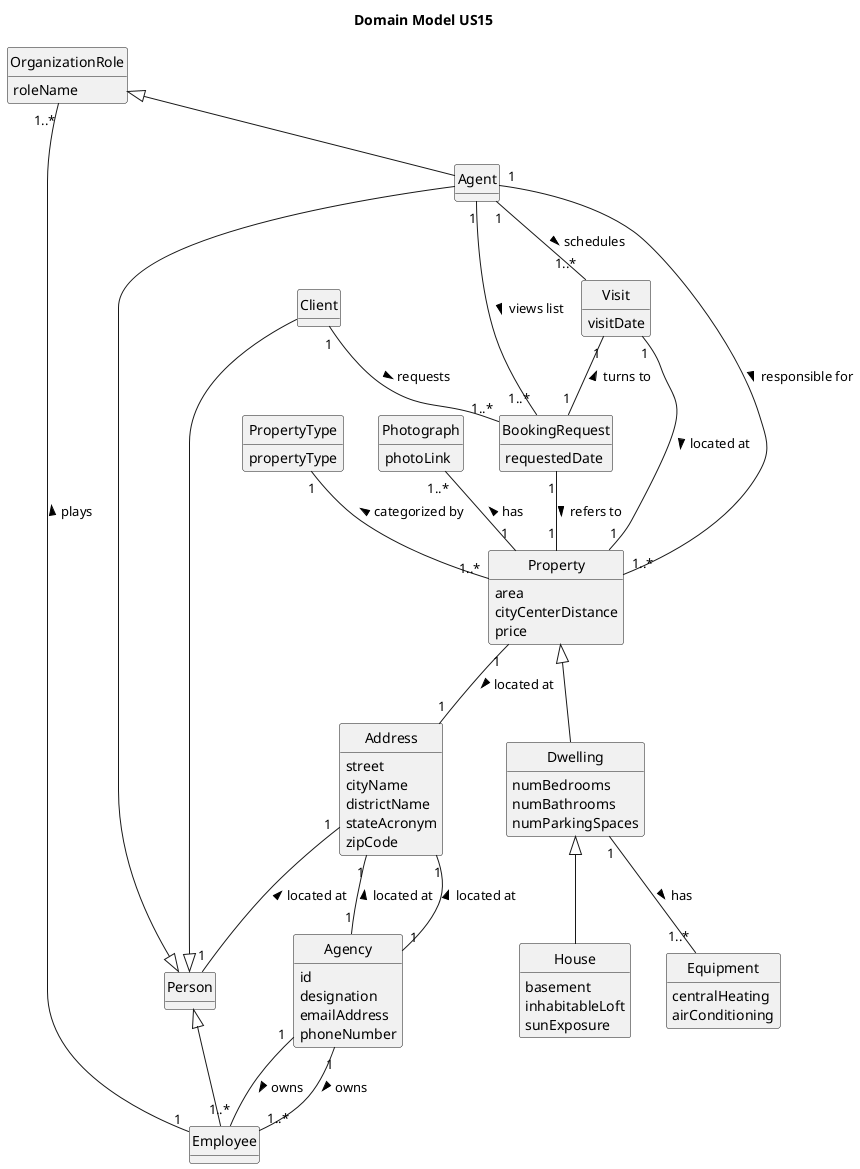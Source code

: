 @startuml
skinparam monochrome true
skinparam packageStyle rectangle
skinparam shadowing false

skinparam classAttributeIconSize 0

hide circle
hide methods

title Domain Model US15


class Client

class Visit{
    visitDate
}
class BookingRequest {
 requestedDate
}

class Property{
    area
    cityCenterDistance
    price
}
class OrganizationRole{
    roleName
}

class House{
    basement
    inhabitableLoft
    sunExposure
}



class Dwelling{
    numBedrooms
    numBathrooms
    numParkingSpaces
}



class Equipment{
    centralHeating
    airConditioning
}
class PropertyType{
    propertyType
}

class Agency{
    id
    designation
    emailAddress
    phoneNumber
}
class Address{
    street
    cityName
    districtName
    stateAcronym
    zipCode
}
class Photograph {
photoLink
}






Address "1" -- "1" Agency : located at <
Agency "1" -- "1..*" Employee : owns >
PropertyType "1" -- "1..*" Property : categorized by <
Client "1" -- "1..*" BookingRequest : requests >
Agent "1" -- "1..*" Visit : schedules >
Agent "1" -- "1..*" BookingRequest : views list >
Visit "1" -- "1" BookingRequest : turns to <
BookingRequest "1" -- "1" Property : refers to >
Agent --|> Person
Address "1" -- "1" Person : located at <
Address "1" -- "1" Agency : located at <
Agent "1" -- "1..*" Property : responsible for >

Visit "1" -- "1" Property : located at >
Person <|-- Client
Person <|-- Employee
OrganizationRole <|-- Agent
Agency "1" -- "1..*" Employee : owns >
OrganizationRole "1..*" -- "1" Employee : plays <
Property <|-- Dwelling
Photograph "1..*" -- "1" "Property" : has <
Dwelling "1" -- "1..*" Equipment : has >
Dwelling <|-- House
Property "1" -- "1" Address : located at >






@enduml